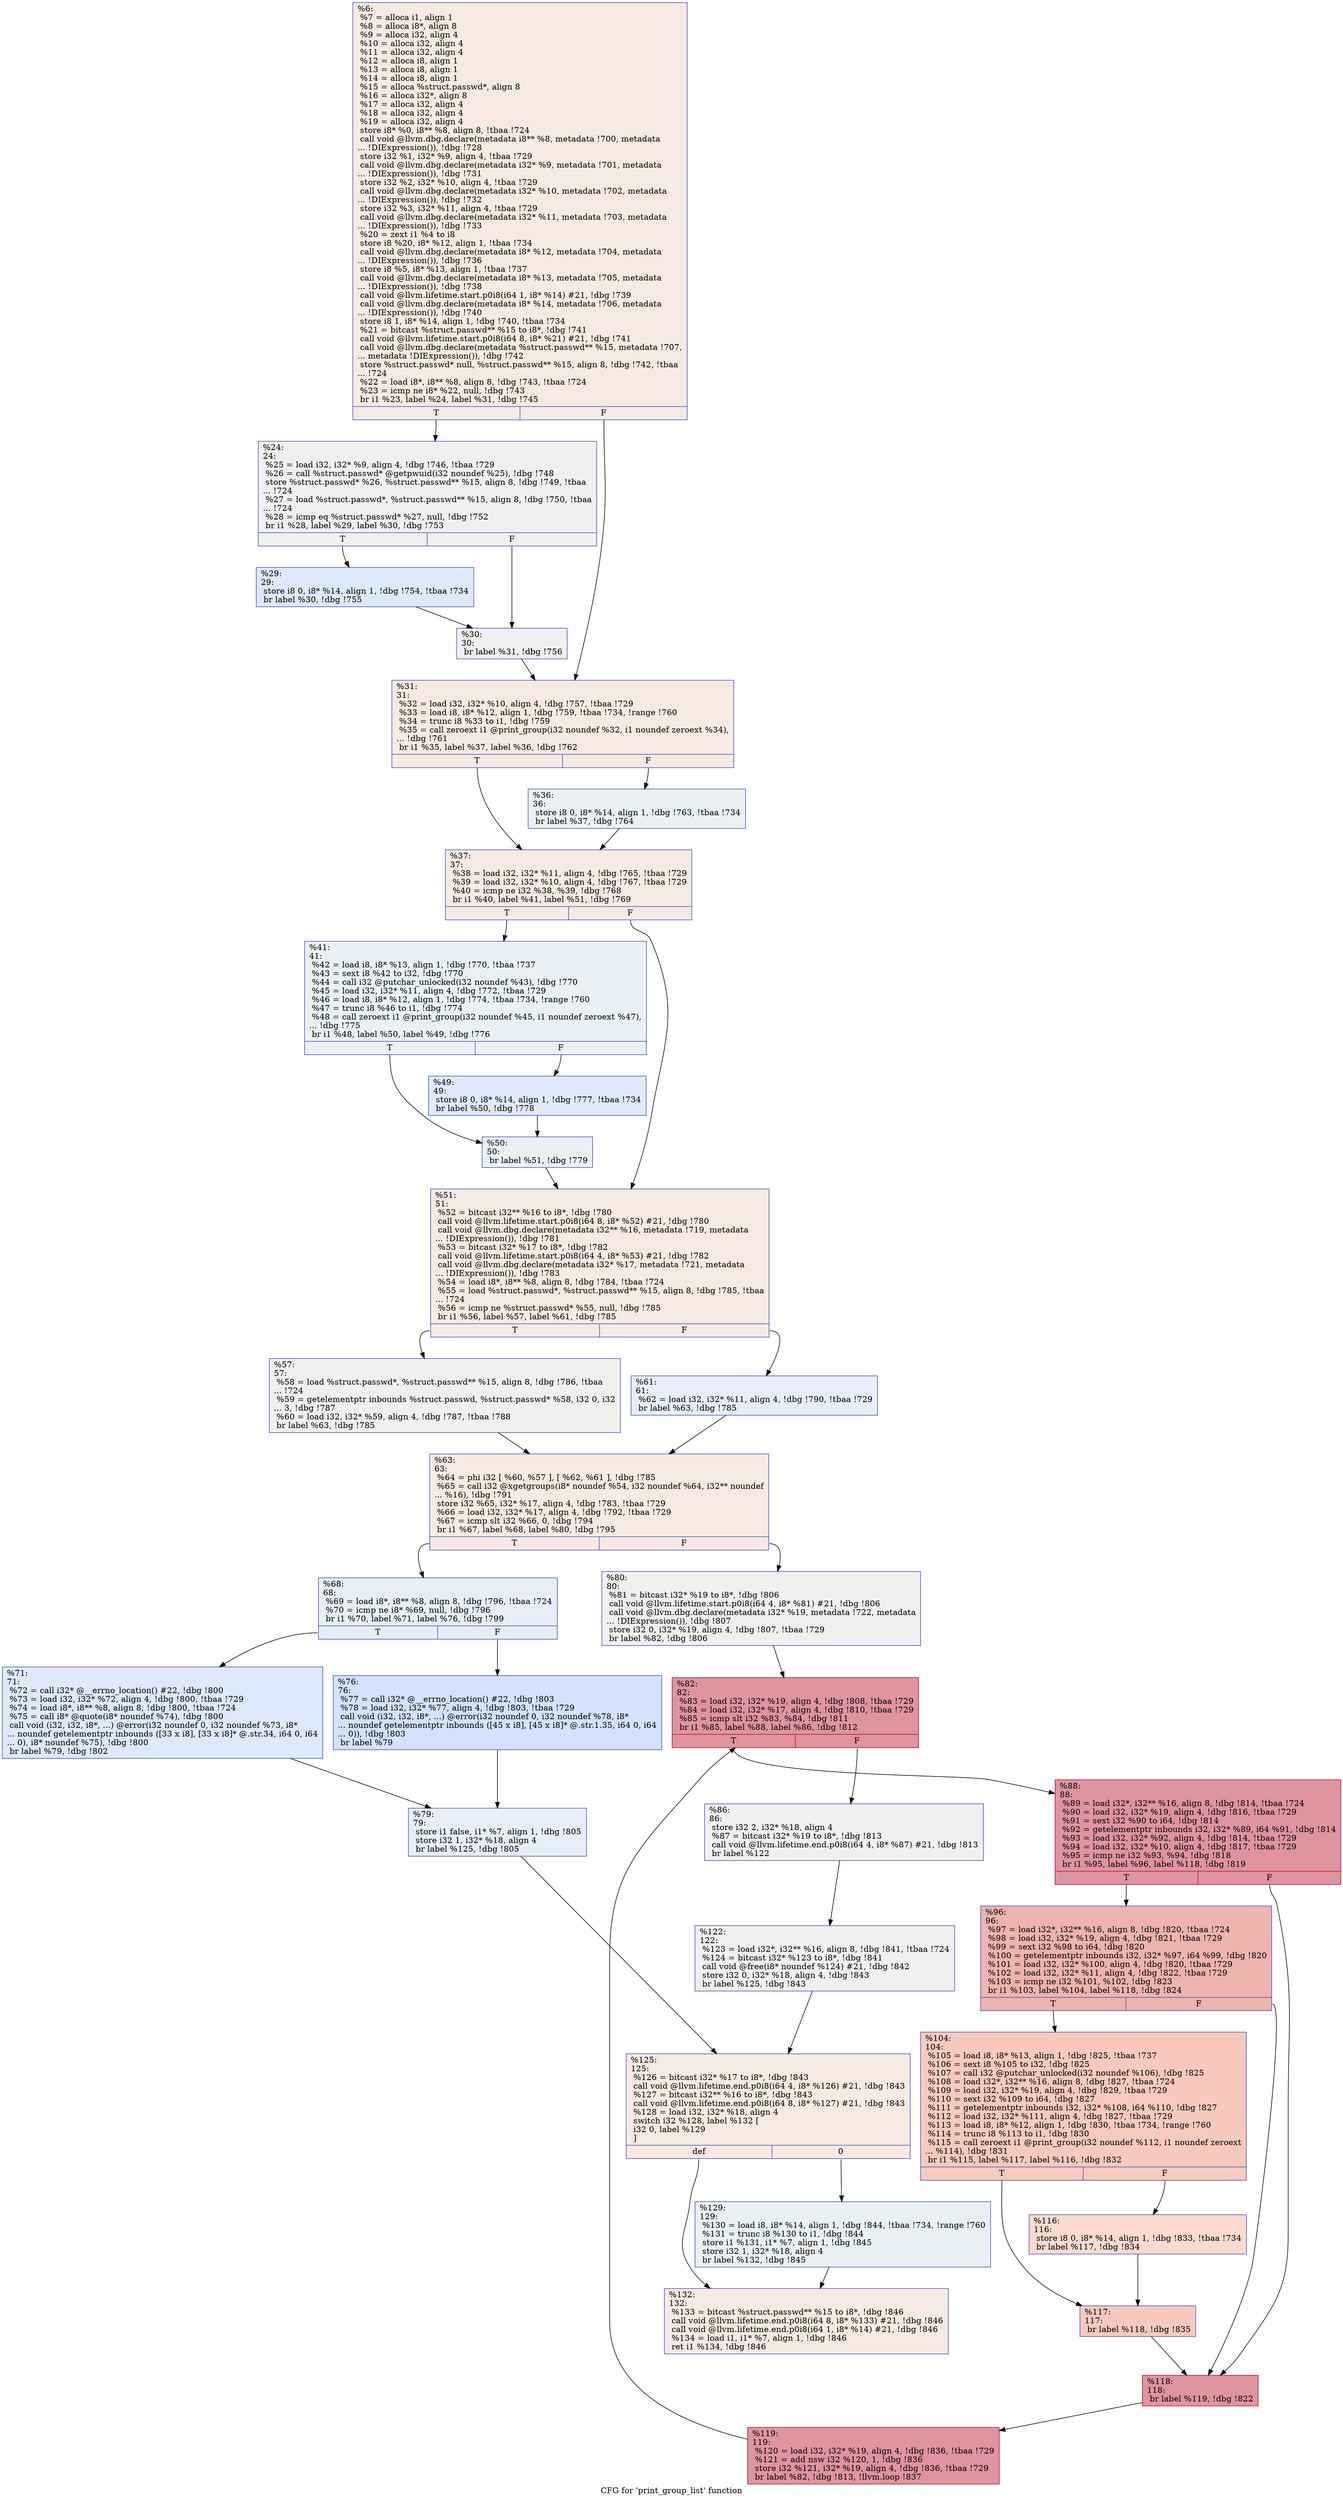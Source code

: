 digraph "CFG for 'print_group_list' function" {
	label="CFG for 'print_group_list' function";

	Node0x24a4700 [shape=record,color="#3d50c3ff", style=filled, fillcolor="#eed0c070",label="{%6:\l  %7 = alloca i1, align 1\l  %8 = alloca i8*, align 8\l  %9 = alloca i32, align 4\l  %10 = alloca i32, align 4\l  %11 = alloca i32, align 4\l  %12 = alloca i8, align 1\l  %13 = alloca i8, align 1\l  %14 = alloca i8, align 1\l  %15 = alloca %struct.passwd*, align 8\l  %16 = alloca i32*, align 8\l  %17 = alloca i32, align 4\l  %18 = alloca i32, align 4\l  %19 = alloca i32, align 4\l  store i8* %0, i8** %8, align 8, !tbaa !724\l  call void @llvm.dbg.declare(metadata i8** %8, metadata !700, metadata\l... !DIExpression()), !dbg !728\l  store i32 %1, i32* %9, align 4, !tbaa !729\l  call void @llvm.dbg.declare(metadata i32* %9, metadata !701, metadata\l... !DIExpression()), !dbg !731\l  store i32 %2, i32* %10, align 4, !tbaa !729\l  call void @llvm.dbg.declare(metadata i32* %10, metadata !702, metadata\l... !DIExpression()), !dbg !732\l  store i32 %3, i32* %11, align 4, !tbaa !729\l  call void @llvm.dbg.declare(metadata i32* %11, metadata !703, metadata\l... !DIExpression()), !dbg !733\l  %20 = zext i1 %4 to i8\l  store i8 %20, i8* %12, align 1, !tbaa !734\l  call void @llvm.dbg.declare(metadata i8* %12, metadata !704, metadata\l... !DIExpression()), !dbg !736\l  store i8 %5, i8* %13, align 1, !tbaa !737\l  call void @llvm.dbg.declare(metadata i8* %13, metadata !705, metadata\l... !DIExpression()), !dbg !738\l  call void @llvm.lifetime.start.p0i8(i64 1, i8* %14) #21, !dbg !739\l  call void @llvm.dbg.declare(metadata i8* %14, metadata !706, metadata\l... !DIExpression()), !dbg !740\l  store i8 1, i8* %14, align 1, !dbg !740, !tbaa !734\l  %21 = bitcast %struct.passwd** %15 to i8*, !dbg !741\l  call void @llvm.lifetime.start.p0i8(i64 8, i8* %21) #21, !dbg !741\l  call void @llvm.dbg.declare(metadata %struct.passwd** %15, metadata !707,\l... metadata !DIExpression()), !dbg !742\l  store %struct.passwd* null, %struct.passwd** %15, align 8, !dbg !742, !tbaa\l... !724\l  %22 = load i8*, i8** %8, align 8, !dbg !743, !tbaa !724\l  %23 = icmp ne i8* %22, null, !dbg !743\l  br i1 %23, label %24, label %31, !dbg !745\l|{<s0>T|<s1>F}}"];
	Node0x24a4700:s0 -> Node0x248de80;
	Node0x24a4700:s1 -> Node0x248df70;
	Node0x248de80 [shape=record,color="#3d50c3ff", style=filled, fillcolor="#dedcdb70",label="{%24:\l24:                                               \l  %25 = load i32, i32* %9, align 4, !dbg !746, !tbaa !729\l  %26 = call %struct.passwd* @getpwuid(i32 noundef %25), !dbg !748\l  store %struct.passwd* %26, %struct.passwd** %15, align 8, !dbg !749, !tbaa\l... !724\l  %27 = load %struct.passwd*, %struct.passwd** %15, align 8, !dbg !750, !tbaa\l... !724\l  %28 = icmp eq %struct.passwd* %27, null, !dbg !752\l  br i1 %28, label %29, label %30, !dbg !753\l|{<s0>T|<s1>F}}"];
	Node0x248de80:s0 -> Node0x248ded0;
	Node0x248de80:s1 -> Node0x248df20;
	Node0x248ded0 [shape=record,color="#3d50c3ff", style=filled, fillcolor="#b5cdfa70",label="{%29:\l29:                                               \l  store i8 0, i8* %14, align 1, !dbg !754, !tbaa !734\l  br label %30, !dbg !755\l}"];
	Node0x248ded0 -> Node0x248df20;
	Node0x248df20 [shape=record,color="#3d50c3ff", style=filled, fillcolor="#dedcdb70",label="{%30:\l30:                                               \l  br label %31, !dbg !756\l}"];
	Node0x248df20 -> Node0x248df70;
	Node0x248df70 [shape=record,color="#3d50c3ff", style=filled, fillcolor="#eed0c070",label="{%31:\l31:                                               \l  %32 = load i32, i32* %10, align 4, !dbg !757, !tbaa !729\l  %33 = load i8, i8* %12, align 1, !dbg !759, !tbaa !734, !range !760\l  %34 = trunc i8 %33 to i1, !dbg !759\l  %35 = call zeroext i1 @print_group(i32 noundef %32, i1 noundef zeroext %34),\l... !dbg !761\l  br i1 %35, label %37, label %36, !dbg !762\l|{<s0>T|<s1>F}}"];
	Node0x248df70:s0 -> Node0x248e010;
	Node0x248df70:s1 -> Node0x248dfc0;
	Node0x248dfc0 [shape=record,color="#3d50c3ff", style=filled, fillcolor="#d6dce470",label="{%36:\l36:                                               \l  store i8 0, i8* %14, align 1, !dbg !763, !tbaa !734\l  br label %37, !dbg !764\l}"];
	Node0x248dfc0 -> Node0x248e010;
	Node0x248e010 [shape=record,color="#3d50c3ff", style=filled, fillcolor="#eed0c070",label="{%37:\l37:                                               \l  %38 = load i32, i32* %11, align 4, !dbg !765, !tbaa !729\l  %39 = load i32, i32* %10, align 4, !dbg !767, !tbaa !729\l  %40 = icmp ne i32 %38, %39, !dbg !768\l  br i1 %40, label %41, label %51, !dbg !769\l|{<s0>T|<s1>F}}"];
	Node0x248e010:s0 -> Node0x248e060;
	Node0x248e010:s1 -> Node0x248e150;
	Node0x248e060 [shape=record,color="#3d50c3ff", style=filled, fillcolor="#d6dce470",label="{%41:\l41:                                               \l  %42 = load i8, i8* %13, align 1, !dbg !770, !tbaa !737\l  %43 = sext i8 %42 to i32, !dbg !770\l  %44 = call i32 @putchar_unlocked(i32 noundef %43), !dbg !770\l  %45 = load i32, i32* %11, align 4, !dbg !772, !tbaa !729\l  %46 = load i8, i8* %12, align 1, !dbg !774, !tbaa !734, !range !760\l  %47 = trunc i8 %46 to i1, !dbg !774\l  %48 = call zeroext i1 @print_group(i32 noundef %45, i1 noundef zeroext %47),\l... !dbg !775\l  br i1 %48, label %50, label %49, !dbg !776\l|{<s0>T|<s1>F}}"];
	Node0x248e060:s0 -> Node0x248e100;
	Node0x248e060:s1 -> Node0x248e0b0;
	Node0x248e0b0 [shape=record,color="#3d50c3ff", style=filled, fillcolor="#b9d0f970",label="{%49:\l49:                                               \l  store i8 0, i8* %14, align 1, !dbg !777, !tbaa !734\l  br label %50, !dbg !778\l}"];
	Node0x248e0b0 -> Node0x248e100;
	Node0x248e100 [shape=record,color="#3d50c3ff", style=filled, fillcolor="#d6dce470",label="{%50:\l50:                                               \l  br label %51, !dbg !779\l}"];
	Node0x248e100 -> Node0x248e150;
	Node0x248e150 [shape=record,color="#3d50c3ff", style=filled, fillcolor="#eed0c070",label="{%51:\l51:                                               \l  %52 = bitcast i32** %16 to i8*, !dbg !780\l  call void @llvm.lifetime.start.p0i8(i64 8, i8* %52) #21, !dbg !780\l  call void @llvm.dbg.declare(metadata i32** %16, metadata !719, metadata\l... !DIExpression()), !dbg !781\l  %53 = bitcast i32* %17 to i8*, !dbg !782\l  call void @llvm.lifetime.start.p0i8(i64 4, i8* %53) #21, !dbg !782\l  call void @llvm.dbg.declare(metadata i32* %17, metadata !721, metadata\l... !DIExpression()), !dbg !783\l  %54 = load i8*, i8** %8, align 8, !dbg !784, !tbaa !724\l  %55 = load %struct.passwd*, %struct.passwd** %15, align 8, !dbg !785, !tbaa\l... !724\l  %56 = icmp ne %struct.passwd* %55, null, !dbg !785\l  br i1 %56, label %57, label %61, !dbg !785\l|{<s0>T|<s1>F}}"];
	Node0x248e150:s0 -> Node0x248e1a0;
	Node0x248e150:s1 -> Node0x248e1f0;
	Node0x248e1a0 [shape=record,color="#3d50c3ff", style=filled, fillcolor="#dedcdb70",label="{%57:\l57:                                               \l  %58 = load %struct.passwd*, %struct.passwd** %15, align 8, !dbg !786, !tbaa\l... !724\l  %59 = getelementptr inbounds %struct.passwd, %struct.passwd* %58, i32 0, i32\l... 3, !dbg !787\l  %60 = load i32, i32* %59, align 4, !dbg !787, !tbaa !788\l  br label %63, !dbg !785\l}"];
	Node0x248e1a0 -> Node0x248e240;
	Node0x248e1f0 [shape=record,color="#3d50c3ff", style=filled, fillcolor="#cbd8ee70",label="{%61:\l61:                                               \l  %62 = load i32, i32* %11, align 4, !dbg !790, !tbaa !729\l  br label %63, !dbg !785\l}"];
	Node0x248e1f0 -> Node0x248e240;
	Node0x248e240 [shape=record,color="#3d50c3ff", style=filled, fillcolor="#eed0c070",label="{%63:\l63:                                               \l  %64 = phi i32 [ %60, %57 ], [ %62, %61 ], !dbg !785\l  %65 = call i32 @xgetgroups(i8* noundef %54, i32 noundef %64, i32** noundef\l... %16), !dbg !791\l  store i32 %65, i32* %17, align 4, !dbg !783, !tbaa !729\l  %66 = load i32, i32* %17, align 4, !dbg !792, !tbaa !729\l  %67 = icmp slt i32 %66, 0, !dbg !794\l  br i1 %67, label %68, label %80, !dbg !795\l|{<s0>T|<s1>F}}"];
	Node0x248e240:s0 -> Node0x248e290;
	Node0x248e240:s1 -> Node0x248e3d0;
	Node0x248e290 [shape=record,color="#3d50c3ff", style=filled, fillcolor="#cbd8ee70",label="{%68:\l68:                                               \l  %69 = load i8*, i8** %8, align 8, !dbg !796, !tbaa !724\l  %70 = icmp ne i8* %69, null, !dbg !796\l  br i1 %70, label %71, label %76, !dbg !799\l|{<s0>T|<s1>F}}"];
	Node0x248e290:s0 -> Node0x248e2e0;
	Node0x248e290:s1 -> Node0x248e330;
	Node0x248e2e0 [shape=record,color="#3d50c3ff", style=filled, fillcolor="#b5cdfa70",label="{%71:\l71:                                               \l  %72 = call i32* @__errno_location() #22, !dbg !800\l  %73 = load i32, i32* %72, align 4, !dbg !800, !tbaa !729\l  %74 = load i8*, i8** %8, align 8, !dbg !800, !tbaa !724\l  %75 = call i8* @quote(i8* noundef %74), !dbg !800\l  call void (i32, i32, i8*, ...) @error(i32 noundef 0, i32 noundef %73, i8*\l... noundef getelementptr inbounds ([33 x i8], [33 x i8]* @.str.34, i64 0, i64\l... 0), i8* noundef %75), !dbg !800\l  br label %79, !dbg !802\l}"];
	Node0x248e2e0 -> Node0x248e380;
	Node0x248e330 [shape=record,color="#3d50c3ff", style=filled, fillcolor="#9ebeff70",label="{%76:\l76:                                               \l  %77 = call i32* @__errno_location() #22, !dbg !803\l  %78 = load i32, i32* %77, align 4, !dbg !803, !tbaa !729\l  call void (i32, i32, i8*, ...) @error(i32 noundef 0, i32 noundef %78, i8*\l... noundef getelementptr inbounds ([45 x i8], [45 x i8]* @.str.1.35, i64 0, i64\l... 0)), !dbg !803\l  br label %79\l}"];
	Node0x248e330 -> Node0x248e380;
	Node0x248e380 [shape=record,color="#3d50c3ff", style=filled, fillcolor="#cbd8ee70",label="{%79:\l79:                                               \l  store i1 false, i1* %7, align 1, !dbg !805\l  store i32 1, i32* %18, align 4\l  br label %125, !dbg !805\l}"];
	Node0x248e380 -> Node0x248e740;
	Node0x248e3d0 [shape=record,color="#3d50c3ff", style=filled, fillcolor="#dedcdb70",label="{%80:\l80:                                               \l  %81 = bitcast i32* %19 to i8*, !dbg !806\l  call void @llvm.lifetime.start.p0i8(i64 4, i8* %81) #21, !dbg !806\l  call void @llvm.dbg.declare(metadata i32* %19, metadata !722, metadata\l... !DIExpression()), !dbg !807\l  store i32 0, i32* %19, align 4, !dbg !807, !tbaa !729\l  br label %82, !dbg !806\l}"];
	Node0x248e3d0 -> Node0x248e420;
	Node0x248e420 [shape=record,color="#b70d28ff", style=filled, fillcolor="#b70d2870",label="{%82:\l82:                                               \l  %83 = load i32, i32* %19, align 4, !dbg !808, !tbaa !729\l  %84 = load i32, i32* %17, align 4, !dbg !810, !tbaa !729\l  %85 = icmp slt i32 %83, %84, !dbg !811\l  br i1 %85, label %88, label %86, !dbg !812\l|{<s0>T|<s1>F}}"];
	Node0x248e420:s0 -> Node0x248e4c0;
	Node0x248e420:s1 -> Node0x248e470;
	Node0x248e470 [shape=record,color="#3d50c3ff", style=filled, fillcolor="#dedcdb70",label="{%86:\l86:                                               \l  store i32 2, i32* %18, align 4\l  %87 = bitcast i32* %19 to i8*, !dbg !813\l  call void @llvm.lifetime.end.p0i8(i64 4, i8* %87) #21, !dbg !813\l  br label %122\l}"];
	Node0x248e470 -> Node0x248e6f0;
	Node0x248e4c0 [shape=record,color="#b70d28ff", style=filled, fillcolor="#b70d2870",label="{%88:\l88:                                               \l  %89 = load i32*, i32** %16, align 8, !dbg !814, !tbaa !724\l  %90 = load i32, i32* %19, align 4, !dbg !816, !tbaa !729\l  %91 = sext i32 %90 to i64, !dbg !814\l  %92 = getelementptr inbounds i32, i32* %89, i64 %91, !dbg !814\l  %93 = load i32, i32* %92, align 4, !dbg !814, !tbaa !729\l  %94 = load i32, i32* %10, align 4, !dbg !817, !tbaa !729\l  %95 = icmp ne i32 %93, %94, !dbg !818\l  br i1 %95, label %96, label %118, !dbg !819\l|{<s0>T|<s1>F}}"];
	Node0x248e4c0:s0 -> Node0x248e510;
	Node0x248e4c0:s1 -> Node0x248e650;
	Node0x248e510 [shape=record,color="#3d50c3ff", style=filled, fillcolor="#d8564670",label="{%96:\l96:                                               \l  %97 = load i32*, i32** %16, align 8, !dbg !820, !tbaa !724\l  %98 = load i32, i32* %19, align 4, !dbg !821, !tbaa !729\l  %99 = sext i32 %98 to i64, !dbg !820\l  %100 = getelementptr inbounds i32, i32* %97, i64 %99, !dbg !820\l  %101 = load i32, i32* %100, align 4, !dbg !820, !tbaa !729\l  %102 = load i32, i32* %11, align 4, !dbg !822, !tbaa !729\l  %103 = icmp ne i32 %101, %102, !dbg !823\l  br i1 %103, label %104, label %118, !dbg !824\l|{<s0>T|<s1>F}}"];
	Node0x248e510:s0 -> Node0x248e560;
	Node0x248e510:s1 -> Node0x248e650;
	Node0x248e560 [shape=record,color="#3d50c3ff", style=filled, fillcolor="#ef886b70",label="{%104:\l104:                                              \l  %105 = load i8, i8* %13, align 1, !dbg !825, !tbaa !737\l  %106 = sext i8 %105 to i32, !dbg !825\l  %107 = call i32 @putchar_unlocked(i32 noundef %106), !dbg !825\l  %108 = load i32*, i32** %16, align 8, !dbg !827, !tbaa !724\l  %109 = load i32, i32* %19, align 4, !dbg !829, !tbaa !729\l  %110 = sext i32 %109 to i64, !dbg !827\l  %111 = getelementptr inbounds i32, i32* %108, i64 %110, !dbg !827\l  %112 = load i32, i32* %111, align 4, !dbg !827, !tbaa !729\l  %113 = load i8, i8* %12, align 1, !dbg !830, !tbaa !734, !range !760\l  %114 = trunc i8 %113 to i1, !dbg !830\l  %115 = call zeroext i1 @print_group(i32 noundef %112, i1 noundef zeroext\l... %114), !dbg !831\l  br i1 %115, label %117, label %116, !dbg !832\l|{<s0>T|<s1>F}}"];
	Node0x248e560:s0 -> Node0x248e600;
	Node0x248e560:s1 -> Node0x248e5b0;
	Node0x248e5b0 [shape=record,color="#3d50c3ff", style=filled, fillcolor="#f7af9170",label="{%116:\l116:                                              \l  store i8 0, i8* %14, align 1, !dbg !833, !tbaa !734\l  br label %117, !dbg !834\l}"];
	Node0x248e5b0 -> Node0x248e600;
	Node0x248e600 [shape=record,color="#3d50c3ff", style=filled, fillcolor="#ef886b70",label="{%117:\l117:                                              \l  br label %118, !dbg !835\l}"];
	Node0x248e600 -> Node0x248e650;
	Node0x248e650 [shape=record,color="#b70d28ff", style=filled, fillcolor="#b70d2870",label="{%118:\l118:                                              \l  br label %119, !dbg !822\l}"];
	Node0x248e650 -> Node0x248e6a0;
	Node0x248e6a0 [shape=record,color="#b70d28ff", style=filled, fillcolor="#b70d2870",label="{%119:\l119:                                              \l  %120 = load i32, i32* %19, align 4, !dbg !836, !tbaa !729\l  %121 = add nsw i32 %120, 1, !dbg !836\l  store i32 %121, i32* %19, align 4, !dbg !836, !tbaa !729\l  br label %82, !dbg !813, !llvm.loop !837\l}"];
	Node0x248e6a0 -> Node0x248e420;
	Node0x248e6f0 [shape=record,color="#3d50c3ff", style=filled, fillcolor="#dedcdb70",label="{%122:\l122:                                              \l  %123 = load i32*, i32** %16, align 8, !dbg !841, !tbaa !724\l  %124 = bitcast i32* %123 to i8*, !dbg !841\l  call void @free(i8* noundef %124) #21, !dbg !842\l  store i32 0, i32* %18, align 4, !dbg !843\l  br label %125, !dbg !843\l}"];
	Node0x248e6f0 -> Node0x248e740;
	Node0x248e740 [shape=record,color="#3d50c3ff", style=filled, fillcolor="#eed0c070",label="{%125:\l125:                                              \l  %126 = bitcast i32* %17 to i8*, !dbg !843\l  call void @llvm.lifetime.end.p0i8(i64 4, i8* %126) #21, !dbg !843\l  %127 = bitcast i32** %16 to i8*, !dbg !843\l  call void @llvm.lifetime.end.p0i8(i64 8, i8* %127) #21, !dbg !843\l  %128 = load i32, i32* %18, align 4\l  switch i32 %128, label %132 [\l    i32 0, label %129\l  ]\l|{<s0>def|<s1>0}}"];
	Node0x248e740:s0 -> Node0x248e7e0;
	Node0x248e740:s1 -> Node0x248e790;
	Node0x248e790 [shape=record,color="#3d50c3ff", style=filled, fillcolor="#d6dce470",label="{%129:\l129:                                              \l  %130 = load i8, i8* %14, align 1, !dbg !844, !tbaa !734, !range !760\l  %131 = trunc i8 %130 to i1, !dbg !844\l  store i1 %131, i1* %7, align 1, !dbg !845\l  store i32 1, i32* %18, align 4\l  br label %132, !dbg !845\l}"];
	Node0x248e790 -> Node0x248e7e0;
	Node0x248e7e0 [shape=record,color="#3d50c3ff", style=filled, fillcolor="#eed0c070",label="{%132:\l132:                                              \l  %133 = bitcast %struct.passwd** %15 to i8*, !dbg !846\l  call void @llvm.lifetime.end.p0i8(i64 8, i8* %133) #21, !dbg !846\l  call void @llvm.lifetime.end.p0i8(i64 1, i8* %14) #21, !dbg !846\l  %134 = load i1, i1* %7, align 1, !dbg !846\l  ret i1 %134, !dbg !846\l}"];
}
